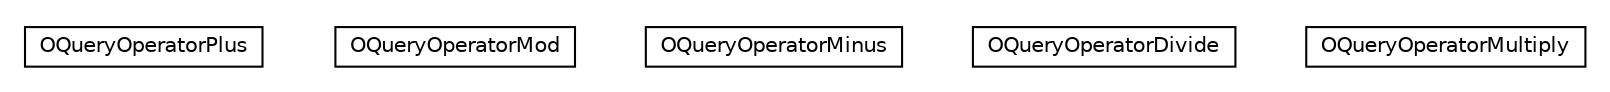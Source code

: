 #!/usr/local/bin/dot
#
# Class diagram 
# Generated by UMLGraph version R5_6-24-gf6e263 (http://www.umlgraph.org/)
#

digraph G {
	edge [fontname="Helvetica",fontsize=10,labelfontname="Helvetica",labelfontsize=10];
	node [fontname="Helvetica",fontsize=10,shape=plaintext];
	nodesep=0.25;
	ranksep=0.5;
	// com.orientechnologies.orient.core.sql.operator.math.OQueryOperatorPlus
	c159426 [label=<<table title="com.orientechnologies.orient.core.sql.operator.math.OQueryOperatorPlus" border="0" cellborder="1" cellspacing="0" cellpadding="2" port="p" href="./OQueryOperatorPlus.html">
		<tr><td><table border="0" cellspacing="0" cellpadding="1">
<tr><td align="center" balign="center"> OQueryOperatorPlus </td></tr>
		</table></td></tr>
		</table>>, URL="./OQueryOperatorPlus.html", fontname="Helvetica", fontcolor="black", fontsize=10.0];
	// com.orientechnologies.orient.core.sql.operator.math.OQueryOperatorMod
	c159427 [label=<<table title="com.orientechnologies.orient.core.sql.operator.math.OQueryOperatorMod" border="0" cellborder="1" cellspacing="0" cellpadding="2" port="p" href="./OQueryOperatorMod.html">
		<tr><td><table border="0" cellspacing="0" cellpadding="1">
<tr><td align="center" balign="center"> OQueryOperatorMod </td></tr>
		</table></td></tr>
		</table>>, URL="./OQueryOperatorMod.html", fontname="Helvetica", fontcolor="black", fontsize=10.0];
	// com.orientechnologies.orient.core.sql.operator.math.OQueryOperatorMinus
	c159428 [label=<<table title="com.orientechnologies.orient.core.sql.operator.math.OQueryOperatorMinus" border="0" cellborder="1" cellspacing="0" cellpadding="2" port="p" href="./OQueryOperatorMinus.html">
		<tr><td><table border="0" cellspacing="0" cellpadding="1">
<tr><td align="center" balign="center"> OQueryOperatorMinus </td></tr>
		</table></td></tr>
		</table>>, URL="./OQueryOperatorMinus.html", fontname="Helvetica", fontcolor="black", fontsize=10.0];
	// com.orientechnologies.orient.core.sql.operator.math.OQueryOperatorDivide
	c159429 [label=<<table title="com.orientechnologies.orient.core.sql.operator.math.OQueryOperatorDivide" border="0" cellborder="1" cellspacing="0" cellpadding="2" port="p" href="./OQueryOperatorDivide.html">
		<tr><td><table border="0" cellspacing="0" cellpadding="1">
<tr><td align="center" balign="center"> OQueryOperatorDivide </td></tr>
		</table></td></tr>
		</table>>, URL="./OQueryOperatorDivide.html", fontname="Helvetica", fontcolor="black", fontsize=10.0];
	// com.orientechnologies.orient.core.sql.operator.math.OQueryOperatorMultiply
	c159430 [label=<<table title="com.orientechnologies.orient.core.sql.operator.math.OQueryOperatorMultiply" border="0" cellborder="1" cellspacing="0" cellpadding="2" port="p" href="./OQueryOperatorMultiply.html">
		<tr><td><table border="0" cellspacing="0" cellpadding="1">
<tr><td align="center" balign="center"> OQueryOperatorMultiply </td></tr>
		</table></td></tr>
		</table>>, URL="./OQueryOperatorMultiply.html", fontname="Helvetica", fontcolor="black", fontsize=10.0];
}

